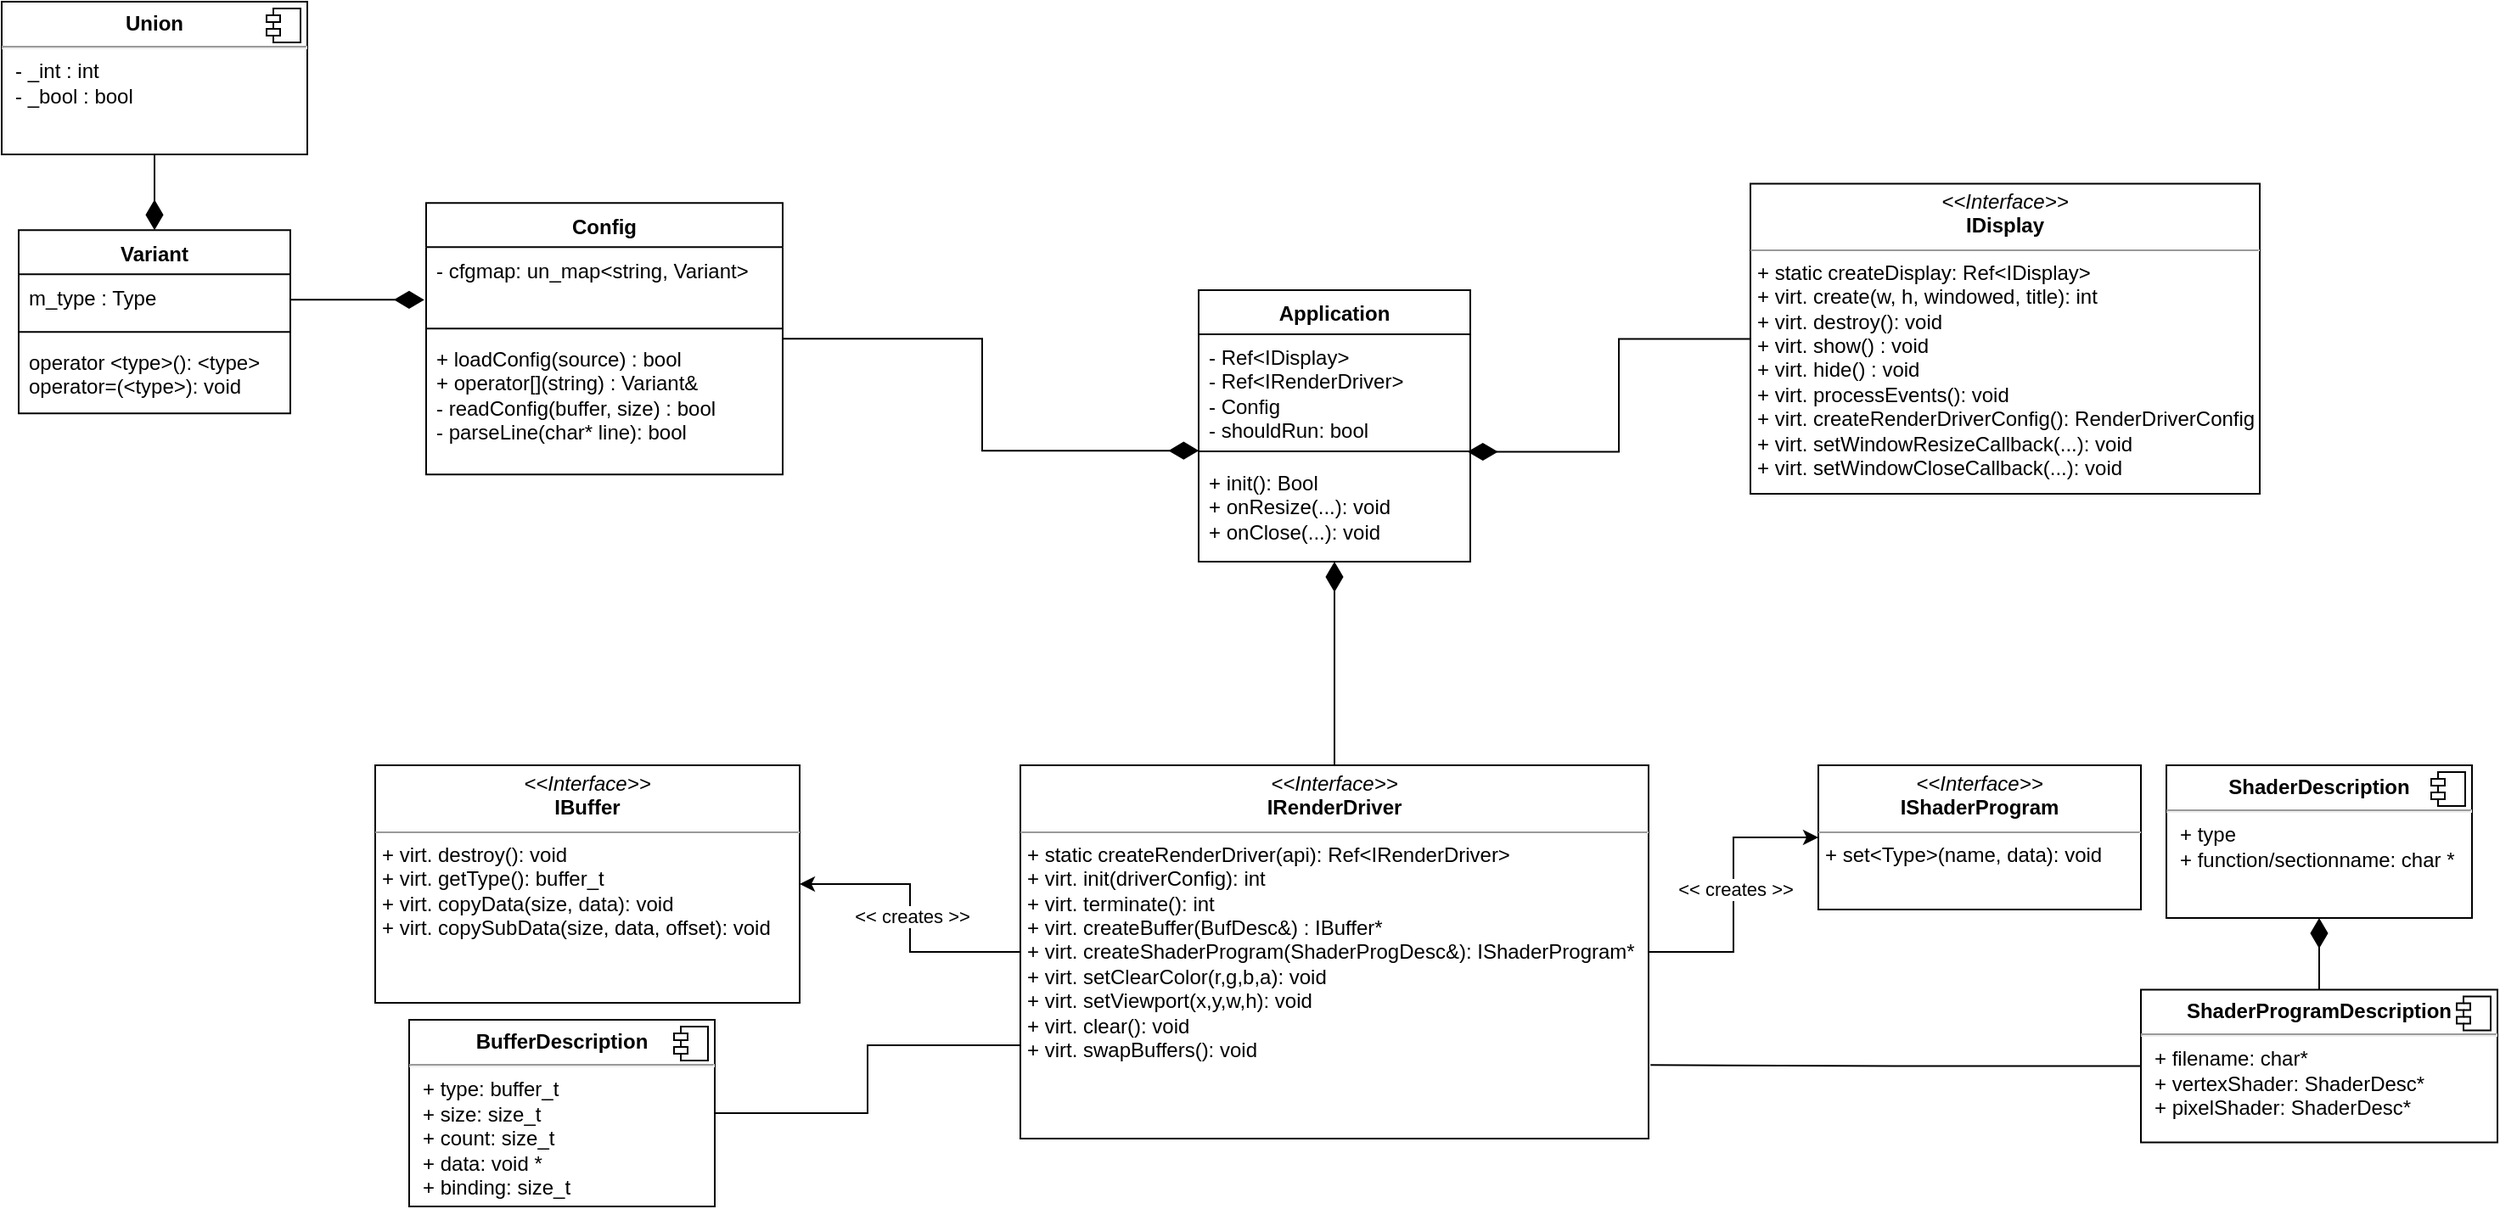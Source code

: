 <mxfile version="22.1.2" type="device">
  <diagram name="Page-1" id="Hg5XisLCU2IsENQMA0mm">
    <mxGraphModel dx="2206" dy="1360" grid="1" gridSize="10" guides="1" tooltips="1" connect="1" arrows="1" fold="1" page="1" pageScale="1" pageWidth="1920" pageHeight="1200" math="0" shadow="0">
      <root>
        <mxCell id="0" />
        <mxCell id="1" parent="0" />
        <mxCell id="6LKq3HCJM34wtcaLck5o-1" value="Application" style="swimlane;fontStyle=1;align=center;verticalAlign=top;childLayout=stackLayout;horizontal=1;startSize=26;horizontalStack=0;resizeParent=1;resizeParentMax=0;resizeLast=0;collapsible=1;marginBottom=0;whiteSpace=wrap;html=1;" vertex="1" parent="1">
          <mxGeometry x="930" y="415" width="160" height="160" as="geometry" />
        </mxCell>
        <mxCell id="6LKq3HCJM34wtcaLck5o-2" value="- Ref&amp;lt;IDisplay&amp;gt;&lt;br&gt;- Ref&amp;lt;IRenderDriver&amp;gt;&lt;br&gt;- Config&lt;br&gt;- shouldRun: bool" style="text;strokeColor=none;fillColor=none;align=left;verticalAlign=top;spacingLeft=4;spacingRight=4;overflow=hidden;rotatable=0;points=[[0,0.5],[1,0.5]];portConstraint=eastwest;whiteSpace=wrap;html=1;" vertex="1" parent="6LKq3HCJM34wtcaLck5o-1">
          <mxGeometry y="26" width="160" height="64" as="geometry" />
        </mxCell>
        <mxCell id="6LKq3HCJM34wtcaLck5o-3" value="" style="line;strokeWidth=1;fillColor=none;align=left;verticalAlign=middle;spacingTop=-1;spacingLeft=3;spacingRight=3;rotatable=0;labelPosition=right;points=[];portConstraint=eastwest;strokeColor=inherit;" vertex="1" parent="6LKq3HCJM34wtcaLck5o-1">
          <mxGeometry y="90" width="160" height="10" as="geometry" />
        </mxCell>
        <mxCell id="6LKq3HCJM34wtcaLck5o-4" value="+ init(): Bool&lt;br&gt;+ onResize(...): void&lt;br&gt;+ onClose(...): void" style="text;strokeColor=none;fillColor=none;align=left;verticalAlign=top;spacingLeft=4;spacingRight=4;overflow=hidden;rotatable=0;points=[[0,0.5],[1,0.5]];portConstraint=eastwest;whiteSpace=wrap;html=1;" vertex="1" parent="6LKq3HCJM34wtcaLck5o-1">
          <mxGeometry y="100" width="160" height="60" as="geometry" />
        </mxCell>
        <mxCell id="6LKq3HCJM34wtcaLck5o-5" value="Config" style="swimlane;fontStyle=1;align=center;verticalAlign=top;childLayout=stackLayout;horizontal=1;startSize=26;horizontalStack=0;resizeParent=1;resizeParentMax=0;resizeLast=0;collapsible=1;marginBottom=0;whiteSpace=wrap;html=1;" vertex="1" parent="1">
          <mxGeometry x="475" y="363.63" width="210" height="160" as="geometry" />
        </mxCell>
        <mxCell id="6LKq3HCJM34wtcaLck5o-6" value="- cfgmap: un_map&amp;lt;string, Variant&amp;gt;" style="text;strokeColor=none;fillColor=none;align=left;verticalAlign=top;spacingLeft=4;spacingRight=4;overflow=hidden;rotatable=0;points=[[0,0.5],[1,0.5]];portConstraint=eastwest;whiteSpace=wrap;html=1;" vertex="1" parent="6LKq3HCJM34wtcaLck5o-5">
          <mxGeometry y="26" width="210" height="44" as="geometry" />
        </mxCell>
        <mxCell id="6LKq3HCJM34wtcaLck5o-7" value="" style="line;strokeWidth=1;fillColor=none;align=left;verticalAlign=middle;spacingTop=-1;spacingLeft=3;spacingRight=3;rotatable=0;labelPosition=right;points=[];portConstraint=eastwest;strokeColor=inherit;" vertex="1" parent="6LKq3HCJM34wtcaLck5o-5">
          <mxGeometry y="70" width="210" height="8" as="geometry" />
        </mxCell>
        <mxCell id="6LKq3HCJM34wtcaLck5o-8" value="+ loadConfig(source) : bool&lt;br&gt;+ operator[](string) : Variant&amp;amp;&lt;br&gt;- readConfig(buffer, size) : bool&lt;br&gt;- parseLine(char* line): bool" style="text;strokeColor=none;fillColor=none;align=left;verticalAlign=top;spacingLeft=4;spacingRight=4;overflow=hidden;rotatable=0;points=[[0,0.5],[1,0.5]];portConstraint=eastwest;whiteSpace=wrap;html=1;" vertex="1" parent="6LKq3HCJM34wtcaLck5o-5">
          <mxGeometry y="78" width="210" height="82" as="geometry" />
        </mxCell>
        <mxCell id="6LKq3HCJM34wtcaLck5o-13" value="Variant" style="swimlane;fontStyle=1;align=center;verticalAlign=top;childLayout=stackLayout;horizontal=1;startSize=26;horizontalStack=0;resizeParent=1;resizeParentMax=0;resizeLast=0;collapsible=1;marginBottom=0;whiteSpace=wrap;html=1;" vertex="1" parent="1">
          <mxGeometry x="235" y="379.63" width="160" height="108" as="geometry" />
        </mxCell>
        <mxCell id="6LKq3HCJM34wtcaLck5o-14" value="m_type : Type" style="text;strokeColor=none;fillColor=none;align=left;verticalAlign=top;spacingLeft=4;spacingRight=4;overflow=hidden;rotatable=0;points=[[0,0.5],[1,0.5]];portConstraint=eastwest;whiteSpace=wrap;html=1;" vertex="1" parent="6LKq3HCJM34wtcaLck5o-13">
          <mxGeometry y="26" width="160" height="30" as="geometry" />
        </mxCell>
        <mxCell id="6LKq3HCJM34wtcaLck5o-15" value="" style="line;strokeWidth=1;fillColor=none;align=left;verticalAlign=middle;spacingTop=-1;spacingLeft=3;spacingRight=3;rotatable=0;labelPosition=right;points=[];portConstraint=eastwest;strokeColor=inherit;" vertex="1" parent="6LKq3HCJM34wtcaLck5o-13">
          <mxGeometry y="56" width="160" height="8" as="geometry" />
        </mxCell>
        <mxCell id="6LKq3HCJM34wtcaLck5o-16" value="operator &amp;lt;type&amp;gt;(): &amp;lt;type&amp;gt;&lt;br&gt;operator=(&amp;lt;type&amp;gt;): void" style="text;strokeColor=none;fillColor=none;align=left;verticalAlign=top;spacingLeft=4;spacingRight=4;overflow=hidden;rotatable=0;points=[[0,0.5],[1,0.5]];portConstraint=eastwest;whiteSpace=wrap;html=1;" vertex="1" parent="6LKq3HCJM34wtcaLck5o-13">
          <mxGeometry y="64" width="160" height="44" as="geometry" />
        </mxCell>
        <mxCell id="6LKq3HCJM34wtcaLck5o-53" style="edgeStyle=orthogonalEdgeStyle;rounded=0;orthogonalLoop=1;jettySize=auto;html=1;endArrow=diamondThin;endFill=1;endSize=15;" edge="1" parent="1" source="6LKq3HCJM34wtcaLck5o-21" target="6LKq3HCJM34wtcaLck5o-51">
          <mxGeometry relative="1" as="geometry" />
        </mxCell>
        <mxCell id="6LKq3HCJM34wtcaLck5o-21" value="&lt;p style=&quot;margin:0px;margin-top:6px;text-align:center;&quot;&gt;&lt;b&gt;ShaderProgramDescription&lt;/b&gt;&lt;/p&gt;&lt;hr&gt;&lt;p style=&quot;margin:0px;margin-left:8px;&quot;&gt;+ filename: char*&lt;/p&gt;&lt;p style=&quot;margin:0px;margin-left:8px;&quot;&gt;+ vertexShader: ShaderDesc*&lt;/p&gt;&lt;p style=&quot;margin:0px;margin-left:8px;&quot;&gt;+ pixelShader: ShaderDesc*&lt;/p&gt;" style="align=left;overflow=fill;html=1;dropTarget=0;whiteSpace=wrap;" vertex="1" parent="1">
          <mxGeometry x="1485" y="827.25" width="210" height="90" as="geometry" />
        </mxCell>
        <mxCell id="6LKq3HCJM34wtcaLck5o-22" value="" style="shape=component;jettyWidth=8;jettyHeight=4;" vertex="1" parent="6LKq3HCJM34wtcaLck5o-21">
          <mxGeometry x="1" width="20" height="20" relative="1" as="geometry">
            <mxPoint x="-24" y="4" as="offset" />
          </mxGeometry>
        </mxCell>
        <mxCell id="6LKq3HCJM34wtcaLck5o-23" value="&lt;p style=&quot;margin:0px;margin-top:4px;text-align:center;&quot;&gt;&lt;i&gt;&amp;lt;&amp;lt;Interface&amp;gt;&amp;gt;&lt;/i&gt;&lt;br&gt;&lt;b&gt;IDisplay&lt;/b&gt;&lt;/p&gt;&lt;hr size=&quot;1&quot;&gt;&lt;p style=&quot;margin:0px;margin-left:4px;&quot;&gt;+ static createDisplay: Ref&amp;lt;IDisplay&amp;gt;&lt;/p&gt;&lt;p style=&quot;margin:0px;margin-left:4px;&quot;&gt;+ virt. create(w, h, windowed, title): int&lt;/p&gt;&lt;p style=&quot;margin:0px;margin-left:4px;&quot;&gt;+ virt. destroy(): void&lt;/p&gt;&lt;p style=&quot;margin:0px;margin-left:4px;&quot;&gt;+ virt. show() : void&lt;/p&gt;&lt;p style=&quot;margin:0px;margin-left:4px;&quot;&gt;+ virt. hide() : void&lt;/p&gt;&lt;p style=&quot;margin:0px;margin-left:4px;&quot;&gt;+ virt. processEvents(): void&lt;/p&gt;&lt;p style=&quot;margin:0px;margin-left:4px;&quot;&gt;+ virt. createRenderDriverConfig(): RenderDriverConfig&lt;/p&gt;&lt;p style=&quot;margin:0px;margin-left:4px;&quot;&gt;+ virt. setWindowResizeCallback(...): void&lt;/p&gt;&lt;p style=&quot;margin:0px;margin-left:4px;&quot;&gt;+ virt. setWindowCloseCallback(...): void&lt;/p&gt;" style="verticalAlign=top;align=left;overflow=fill;fontSize=12;fontFamily=Helvetica;html=1;whiteSpace=wrap;" vertex="1" parent="1">
          <mxGeometry x="1255" y="352.26" width="300" height="182.75" as="geometry" />
        </mxCell>
        <mxCell id="6LKq3HCJM34wtcaLck5o-55" style="edgeStyle=orthogonalEdgeStyle;rounded=0;orthogonalLoop=1;jettySize=auto;html=1;entryX=0;entryY=0.5;entryDx=0;entryDy=0;" edge="1" parent="1" source="6LKq3HCJM34wtcaLck5o-24" target="6LKq3HCJM34wtcaLck5o-26">
          <mxGeometry relative="1" as="geometry" />
        </mxCell>
        <mxCell id="6LKq3HCJM34wtcaLck5o-56" value="&amp;lt;&amp;lt; creates &amp;gt;&amp;gt;" style="edgeLabel;html=1;align=center;verticalAlign=middle;resizable=0;points=[];" vertex="1" connectable="0" parent="6LKq3HCJM34wtcaLck5o-55">
          <mxGeometry x="0.045" y="-1" relative="1" as="geometry">
            <mxPoint as="offset" />
          </mxGeometry>
        </mxCell>
        <mxCell id="6LKq3HCJM34wtcaLck5o-60" style="edgeStyle=orthogonalEdgeStyle;rounded=0;orthogonalLoop=1;jettySize=auto;html=1;entryX=1;entryY=0.5;entryDx=0;entryDy=0;" edge="1" parent="1" source="6LKq3HCJM34wtcaLck5o-24" target="6LKq3HCJM34wtcaLck5o-25">
          <mxGeometry relative="1" as="geometry" />
        </mxCell>
        <mxCell id="6LKq3HCJM34wtcaLck5o-61" value="&amp;lt;&amp;lt; creates &amp;gt;&amp;gt;" style="edgeLabel;html=1;align=center;verticalAlign=middle;resizable=0;points=[];" vertex="1" connectable="0" parent="6LKq3HCJM34wtcaLck5o-60">
          <mxGeometry x="0.009" y="-1" relative="1" as="geometry">
            <mxPoint as="offset" />
          </mxGeometry>
        </mxCell>
        <mxCell id="6LKq3HCJM34wtcaLck5o-66" style="edgeStyle=orthogonalEdgeStyle;rounded=0;orthogonalLoop=1;jettySize=auto;html=1;entryX=0.5;entryY=1;entryDx=0;entryDy=0;entryPerimeter=0;endArrow=diamondThin;endFill=1;endSize=15;" edge="1" parent="1" source="6LKq3HCJM34wtcaLck5o-24" target="6LKq3HCJM34wtcaLck5o-4">
          <mxGeometry relative="1" as="geometry">
            <mxPoint x="1010" y="585" as="targetPoint" />
          </mxGeometry>
        </mxCell>
        <mxCell id="6LKq3HCJM34wtcaLck5o-24" value="&lt;p style=&quot;margin:0px;margin-top:4px;text-align:center;&quot;&gt;&lt;i&gt;&amp;lt;&amp;lt;Interface&amp;gt;&amp;gt;&lt;/i&gt;&lt;br&gt;&lt;b&gt;IRenderDriver&lt;/b&gt;&lt;/p&gt;&lt;hr size=&quot;1&quot;&gt;&lt;p style=&quot;margin:0px;margin-left:4px;&quot;&gt;+ static createRenderDriver(api): Ref&amp;lt;IRenderDriver&amp;gt;&lt;/p&gt;&lt;p style=&quot;margin:0px;margin-left:4px;&quot;&gt;+ virt. init(driverConfig): int&lt;/p&gt;&lt;p style=&quot;margin:0px;margin-left:4px;&quot;&gt;+ virt. terminate(): int&lt;/p&gt;&lt;p style=&quot;margin:0px;margin-left:4px;&quot;&gt;+ virt. createBuffer(BufDesc&amp;amp;) : IBuffer*&lt;/p&gt;&lt;p style=&quot;margin:0px;margin-left:4px;&quot;&gt;+ virt. createShaderProgram(ShaderProgDesc&amp;amp;): IShaderProgram*&lt;/p&gt;&lt;p style=&quot;margin:0px;margin-left:4px;&quot;&gt;+ virt. setClearColor(r,g,b,a): void&lt;/p&gt;&lt;p style=&quot;margin:0px;margin-left:4px;&quot;&gt;+ virt. setViewport(x,y,w,h): void&lt;/p&gt;&lt;p style=&quot;margin:0px;margin-left:4px;&quot;&gt;+ virt. clear(): void&lt;/p&gt;&lt;p style=&quot;margin:0px;margin-left:4px;&quot;&gt;+ virt. swapBuffers(): void&lt;/p&gt;" style="verticalAlign=top;align=left;overflow=fill;fontSize=12;fontFamily=Helvetica;html=1;whiteSpace=wrap;" vertex="1" parent="1">
          <mxGeometry x="825" y="695" width="370" height="220" as="geometry" />
        </mxCell>
        <mxCell id="6LKq3HCJM34wtcaLck5o-25" value="&lt;p style=&quot;margin:0px;margin-top:4px;text-align:center;&quot;&gt;&lt;i&gt;&amp;lt;&amp;lt;Interface&amp;gt;&amp;gt;&lt;/i&gt;&lt;br&gt;&lt;b&gt;IBuffer&lt;/b&gt;&lt;/p&gt;&lt;hr size=&quot;1&quot;&gt;&lt;p style=&quot;margin:0px;margin-left:4px;&quot;&gt;+ virt. destroy(): void&lt;/p&gt;&lt;p style=&quot;margin:0px;margin-left:4px;&quot;&gt;+ virt. getType(): buffer_t&lt;/p&gt;&lt;p style=&quot;margin:0px;margin-left:4px;&quot;&gt;+ virt. copyData(size, data): void&lt;/p&gt;&lt;p style=&quot;margin:0px;margin-left:4px;&quot;&gt;+ virt. copySubData(size, data, offset): void&lt;/p&gt;" style="verticalAlign=top;align=left;overflow=fill;fontSize=12;fontFamily=Helvetica;html=1;whiteSpace=wrap;" vertex="1" parent="1">
          <mxGeometry x="445" y="695" width="250" height="140" as="geometry" />
        </mxCell>
        <mxCell id="6LKq3HCJM34wtcaLck5o-26" value="&lt;p style=&quot;margin:0px;margin-top:4px;text-align:center;&quot;&gt;&lt;i&gt;&amp;lt;&amp;lt;Interface&amp;gt;&amp;gt;&lt;/i&gt;&lt;br&gt;&lt;b&gt;IShaderProgram&lt;/b&gt;&lt;/p&gt;&lt;hr size=&quot;1&quot;&gt;&lt;p style=&quot;margin:0px;margin-left:4px;&quot;&gt;+ set&amp;lt;Type&amp;gt;(name, data): void&lt;/p&gt;" style="verticalAlign=top;align=left;overflow=fill;fontSize=12;fontFamily=Helvetica;html=1;whiteSpace=wrap;" vertex="1" parent="1">
          <mxGeometry x="1295" y="695" width="190" height="85" as="geometry" />
        </mxCell>
        <mxCell id="6LKq3HCJM34wtcaLck5o-65" style="edgeStyle=orthogonalEdgeStyle;rounded=0;orthogonalLoop=1;jettySize=auto;html=1;entryX=0.5;entryY=0;entryDx=0;entryDy=0;endArrow=diamondThin;endFill=1;endSize=15;" edge="1" parent="1" source="6LKq3HCJM34wtcaLck5o-44" target="6LKq3HCJM34wtcaLck5o-13">
          <mxGeometry relative="1" as="geometry" />
        </mxCell>
        <mxCell id="6LKq3HCJM34wtcaLck5o-44" value="&lt;p style=&quot;margin:0px;margin-top:6px;text-align:center;&quot;&gt;&lt;b&gt;Union&lt;/b&gt;&lt;/p&gt;&lt;hr&gt;&lt;p style=&quot;margin:0px;margin-left:8px;&quot;&gt;- _int : int&lt;/p&gt;&lt;p style=&quot;margin:0px;margin-left:8px;&quot;&gt;- _bool : bool&lt;/p&gt;" style="align=left;overflow=fill;html=1;dropTarget=0;whiteSpace=wrap;" vertex="1" parent="1">
          <mxGeometry x="225" y="245" width="180" height="90" as="geometry" />
        </mxCell>
        <mxCell id="6LKq3HCJM34wtcaLck5o-45" value="" style="shape=component;jettyWidth=8;jettyHeight=4;" vertex="1" parent="6LKq3HCJM34wtcaLck5o-44">
          <mxGeometry x="1" width="20" height="20" relative="1" as="geometry">
            <mxPoint x="-24" y="4" as="offset" />
          </mxGeometry>
        </mxCell>
        <mxCell id="6LKq3HCJM34wtcaLck5o-62" style="edgeStyle=orthogonalEdgeStyle;rounded=0;orthogonalLoop=1;jettySize=auto;html=1;entryX=0;entryY=0.75;entryDx=0;entryDy=0;endArrow=none;endFill=0;" edge="1" parent="1" source="6LKq3HCJM34wtcaLck5o-49" target="6LKq3HCJM34wtcaLck5o-24">
          <mxGeometry relative="1" as="geometry" />
        </mxCell>
        <mxCell id="6LKq3HCJM34wtcaLck5o-49" value="&lt;p style=&quot;margin:0px;margin-top:6px;text-align:center;&quot;&gt;&lt;b&gt;BufferDescription&lt;/b&gt;&lt;/p&gt;&lt;hr&gt;&lt;p style=&quot;margin:0px;margin-left:8px;&quot;&gt;+ type: buffer_t&lt;/p&gt;&lt;p style=&quot;margin:0px;margin-left:8px;&quot;&gt;+ size: size_t&lt;/p&gt;&lt;p style=&quot;margin:0px;margin-left:8px;&quot;&gt;+ count: size_t&lt;/p&gt;&lt;p style=&quot;margin:0px;margin-left:8px;&quot;&gt;+ data: void *&lt;/p&gt;&lt;p style=&quot;margin:0px;margin-left:8px;&quot;&gt;+ binding: size_t&lt;/p&gt;" style="align=left;overflow=fill;html=1;dropTarget=0;whiteSpace=wrap;" vertex="1" parent="1">
          <mxGeometry x="465" y="845" width="180" height="110" as="geometry" />
        </mxCell>
        <mxCell id="6LKq3HCJM34wtcaLck5o-50" value="" style="shape=component;jettyWidth=8;jettyHeight=4;" vertex="1" parent="6LKq3HCJM34wtcaLck5o-49">
          <mxGeometry x="1" width="20" height="20" relative="1" as="geometry">
            <mxPoint x="-24" y="4" as="offset" />
          </mxGeometry>
        </mxCell>
        <mxCell id="6LKq3HCJM34wtcaLck5o-51" value="&lt;p style=&quot;margin:0px;margin-top:6px;text-align:center;&quot;&gt;&lt;b&gt;ShaderDescription&lt;/b&gt;&lt;/p&gt;&lt;hr&gt;&lt;p style=&quot;margin:0px;margin-left:8px;&quot;&gt;+ type&lt;/p&gt;&lt;p style=&quot;margin:0px;margin-left:8px;&quot;&gt;+ function/sectionname: char *&lt;/p&gt;" style="align=left;overflow=fill;html=1;dropTarget=0;whiteSpace=wrap;" vertex="1" parent="1">
          <mxGeometry x="1500" y="695" width="180" height="90" as="geometry" />
        </mxCell>
        <mxCell id="6LKq3HCJM34wtcaLck5o-52" value="" style="shape=component;jettyWidth=8;jettyHeight=4;" vertex="1" parent="6LKq3HCJM34wtcaLck5o-51">
          <mxGeometry x="1" width="20" height="20" relative="1" as="geometry">
            <mxPoint x="-24" y="4" as="offset" />
          </mxGeometry>
        </mxCell>
        <mxCell id="6LKq3HCJM34wtcaLck5o-57" style="edgeStyle=orthogonalEdgeStyle;rounded=0;orthogonalLoop=1;jettySize=auto;html=1;entryX=1.003;entryY=0.803;entryDx=0;entryDy=0;entryPerimeter=0;endArrow=none;endFill=0;" edge="1" parent="1" source="6LKq3HCJM34wtcaLck5o-21" target="6LKq3HCJM34wtcaLck5o-24">
          <mxGeometry relative="1" as="geometry" />
        </mxCell>
        <mxCell id="6LKq3HCJM34wtcaLck5o-67" style="edgeStyle=orthogonalEdgeStyle;rounded=0;orthogonalLoop=1;jettySize=auto;html=1;endArrow=diamondThin;endFill=1;endSize=15;entryX=0.99;entryY=0.524;entryDx=0;entryDy=0;entryPerimeter=0;" edge="1" parent="1" source="6LKq3HCJM34wtcaLck5o-23" target="6LKq3HCJM34wtcaLck5o-3">
          <mxGeometry relative="1" as="geometry">
            <mxPoint x="1095" y="510" as="targetPoint" />
          </mxGeometry>
        </mxCell>
        <mxCell id="6LKq3HCJM34wtcaLck5o-69" style="edgeStyle=orthogonalEdgeStyle;rounded=0;orthogonalLoop=1;jettySize=auto;html=1;entryX=-0.005;entryY=0.707;entryDx=0;entryDy=0;entryPerimeter=0;endArrow=diamondThin;endFill=1;endSize=15;" edge="1" parent="1" source="6LKq3HCJM34wtcaLck5o-14" target="6LKq3HCJM34wtcaLck5o-6">
          <mxGeometry relative="1" as="geometry" />
        </mxCell>
        <mxCell id="6LKq3HCJM34wtcaLck5o-70" style="edgeStyle=orthogonalEdgeStyle;rounded=0;orthogonalLoop=1;jettySize=auto;html=1;entryX=0.001;entryY=0.457;entryDx=0;entryDy=0;entryPerimeter=0;endArrow=diamondThin;endFill=1;endSize=15;" edge="1" parent="1" source="6LKq3HCJM34wtcaLck5o-5" target="6LKq3HCJM34wtcaLck5o-3">
          <mxGeometry relative="1" as="geometry">
            <mxPoint x="925" y="510" as="targetPoint" />
          </mxGeometry>
        </mxCell>
      </root>
    </mxGraphModel>
  </diagram>
</mxfile>
